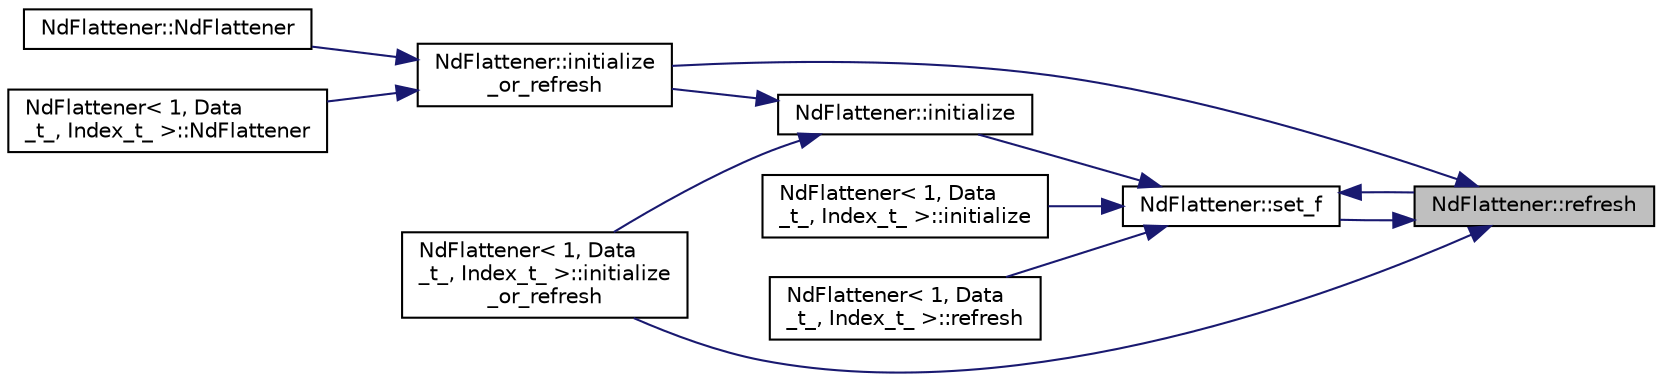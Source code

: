 digraph "NdFlattener::refresh"
{
 // LATEX_PDF_SIZE
  edge [fontname="Helvetica",fontsize="10",labelfontname="Helvetica",labelfontsize="10"];
  node [fontname="Helvetica",fontsize="10",shape=record];
  rankdir="RL";
  Node1 [label="NdFlattener::refresh",height=0.2,width=0.4,color="black", fillcolor="grey75", style="filled", fontcolor="black",tooltip="Refresh the data according to the 'recursive function'."];
  Node1 -> Node2 [dir="back",color="midnightblue",fontsize="10",style="solid",fontname="Helvetica"];
  Node2 [label="NdFlattener::initialize\l_or_refresh",height=0.2,width=0.4,color="black", fillcolor="white", style="filled",URL="$classNdFlattener.html#a717d433dd817509475ec6d32527840cc",tooltip="Initialize or refresh the NdFlattener."];
  Node2 -> Node3 [dir="back",color="midnightblue",fontsize="10",style="solid",fontname="Helvetica"];
  Node3 [label="NdFlattener::NdFlattener",height=0.2,width=0.4,color="black", fillcolor="white", style="filled",URL="$classNdFlattener.html#a910a18f5141706d40e64957ed1652ba5",tooltip="Constructor which calls initialize_or_refresh."];
  Node2 -> Node4 [dir="back",color="midnightblue",fontsize="10",style="solid",fontname="Helvetica"];
  Node4 [label="NdFlattener\< 1, Data\l_t_, Index_t_ \>::NdFlattener",height=0.2,width=0.4,color="black", fillcolor="white", style="filled",URL="$classNdFlattener_3_011_00_01Data__t___00_01Index__t___01_4.html#a9df400fffc029b03d912f4860afc89c7",tooltip=" "];
  Node1 -> Node5 [dir="back",color="midnightblue",fontsize="10",style="solid",fontname="Helvetica"];
  Node5 [label="NdFlattener\< 1, Data\l_t_, Index_t_ \>::initialize\l_or_refresh",height=0.2,width=0.4,color="black", fillcolor="white", style="filled",URL="$classNdFlattener_3_011_00_01Data__t___00_01Index__t___01_4.html#a1ed58eba72715577c835b35128fe8540",tooltip=" "];
  Node1 -> Node6 [dir="back",color="midnightblue",fontsize="10",style="solid",fontname="Helvetica"];
  Node6 [label="NdFlattener::set_f",height=0.2,width=0.4,color="black", fillcolor="white", style="filled",URL="$classNdFlattener.html#a3ea01b92179b568eb451730fce25069f",tooltip="Read the 'recursive function' into the allocated arrays."];
  Node6 -> Node7 [dir="back",color="midnightblue",fontsize="10",style="solid",fontname="Helvetica"];
  Node7 [label="NdFlattener::initialize",height=0.2,width=0.4,color="black", fillcolor="white", style="filled",URL="$classNdFlattener.html#a9fbea31e5e243896c09dba9e5be5e6ac",tooltip="Initialize from a 'recursive function'."];
  Node7 -> Node2 [dir="back",color="midnightblue",fontsize="10",style="solid",fontname="Helvetica"];
  Node7 -> Node5 [dir="back",color="midnightblue",fontsize="10",style="solid",fontname="Helvetica"];
  Node6 -> Node8 [dir="back",color="midnightblue",fontsize="10",style="solid",fontname="Helvetica"];
  Node8 [label="NdFlattener\< 1, Data\l_t_, Index_t_ \>::initialize",height=0.2,width=0.4,color="black", fillcolor="white", style="filled",URL="$classNdFlattener_3_011_00_01Data__t___00_01Index__t___01_4.html#aef5dcd681c9b50870c37d0004707090a",tooltip=" "];
  Node6 -> Node1 [dir="back",color="midnightblue",fontsize="10",style="solid",fontname="Helvetica"];
  Node6 -> Node9 [dir="back",color="midnightblue",fontsize="10",style="solid",fontname="Helvetica"];
  Node9 [label="NdFlattener\< 1, Data\l_t_, Index_t_ \>::refresh",height=0.2,width=0.4,color="black", fillcolor="white", style="filled",URL="$classNdFlattener_3_011_00_01Data__t___00_01Index__t___01_4.html#a079683b9cc112cdd655c0252e438247c",tooltip=" "];
}
